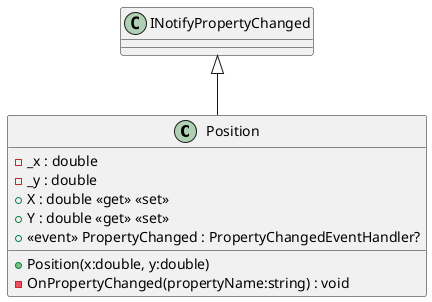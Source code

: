@startuml
class Position {
    - _x : double
    - _y : double
    + X : double <<get>> <<set>>
    + Y : double <<get>> <<set>>
    + Position(x:double, y:double)
    - OnPropertyChanged(propertyName:string) : void
    +  <<event>> PropertyChanged : PropertyChangedEventHandler? 
}
INotifyPropertyChanged <|-- Position
@enduml
